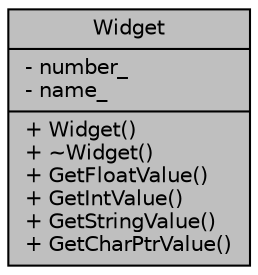 digraph "Widget"
{
  edge [fontname="Helvetica",fontsize="10",labelfontname="Helvetica",labelfontsize="10"];
  node [fontname="Helvetica",fontsize="10",shape=record];
  Node1 [label="{Widget\n|- number_\l- name_\l|+ Widget()\l+ ~Widget()\l+ GetFloatValue()\l+ GetIntValue()\l+ GetStringValue()\l+ GetCharPtrValue()\l}",height=0.2,width=0.4,color="black", fillcolor="grey75", style="filled", fontcolor="black"];
}
